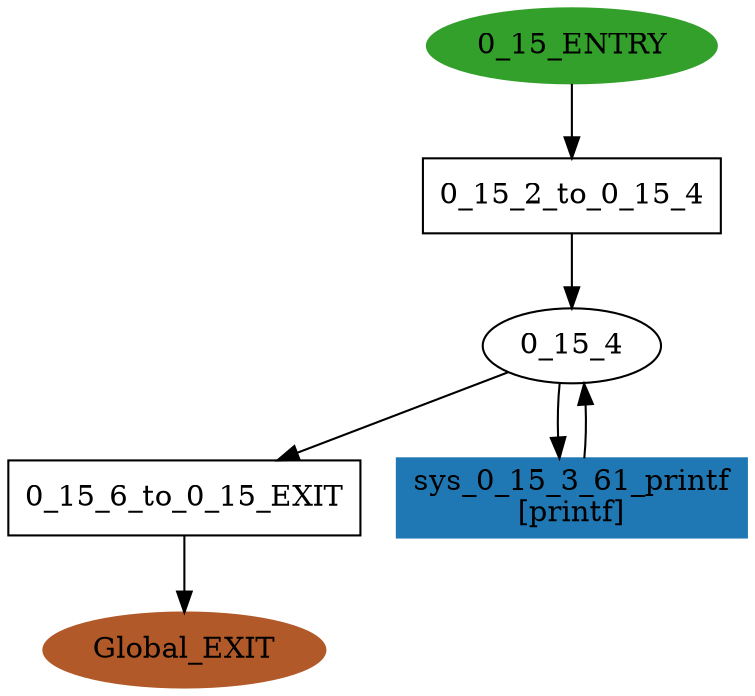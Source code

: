 digraph model { 
compound=true; 
node  [style="filled", colorscheme="paired12"];  "0_15_ENTRY" [shape=ellipse, color=4, style=filled];
  "Global_EXIT" [shape=ellipse, color=12, style=filled];
  "0_15_4" [shape=ellipse, style=""];
  "0_15_2_to_0_15_4" [shape=box, style=""];
  "0_15_2_to_0_15_4" [label="0_15_2_to_0_15_4\n"];
  "0_15_6_to_0_15_EXIT" [shape=box, style=""];
  "0_15_6_to_0_15_EXIT" [label="0_15_6_to_0_15_EXIT\n"];
  "sys_0_15_3_61_printf" [shape=box, style=""];
  "sys_0_15_3_61_printf" [color=2, style=filled];
  "sys_0_15_3_61_printf" [label="sys_0_15_3_61_printf\n[printf]"];
  "0_15_6_to_0_15_EXIT" -> "Global_EXIT" [label="", arrowhead="normal"];
  "0_15_2_to_0_15_4" -> "0_15_4" [label="", arrowhead="normal"];
  "sys_0_15_3_61_printf" -> "0_15_4" [label="", arrowhead="normal"];
  "0_15_4" -> "sys_0_15_3_61_printf" [label="", arrowhead="normal"];
  "0_15_ENTRY" -> "0_15_2_to_0_15_4" [label="", arrowhead="normal"];
  "0_15_4" -> "0_15_6_to_0_15_EXIT" [label="", arrowhead="normal"];
}

